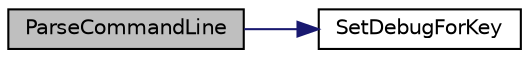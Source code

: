 digraph G
{
  edge [fontname="Helvetica",fontsize="10",labelfontname="Helvetica",labelfontsize="10"];
  node [fontname="Helvetica",fontsize="10",shape=record];
  rankdir=LR;
  Node1 [label="ParseCommandLine",height=0.2,width=0.4,color="black", fillcolor="grey75", style="filled" fontcolor="black"];
  Node1 -> Node2 [color="midnightblue",fontsize="10",style="solid",fontname="Helvetica"];
  Node2 [label="SetDebugForKey",height=0.2,width=0.4,color="black", fillcolor="white", style="filled",URL="$binaryTranslator_2frontend_2utility_8cpp.html#a34c8948d2a64f846bb064b02016ec243"];
}
